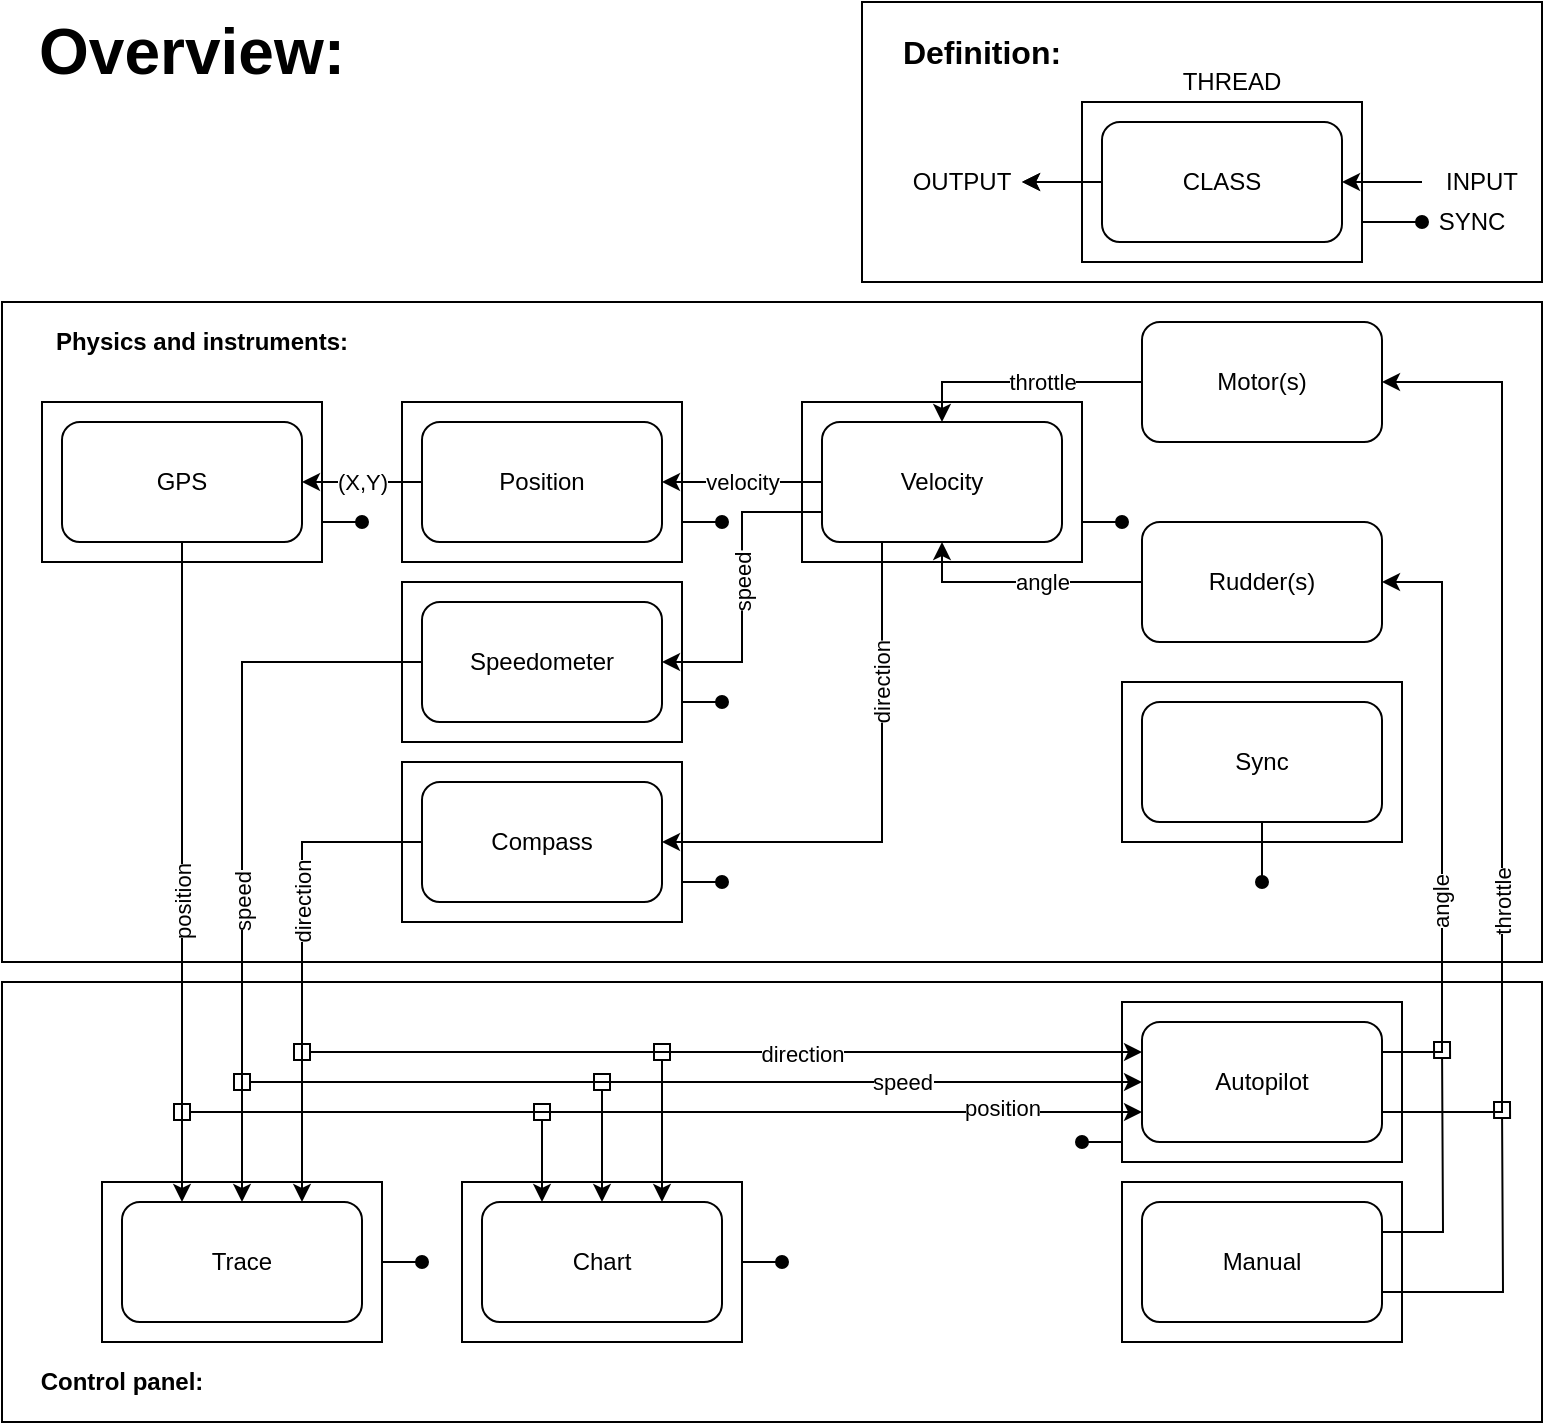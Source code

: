 <mxfile version="13.6.4" type="github">
  <diagram id="AU5qfzzmxcxvSxv4nViD" name="Page-1">
    <mxGraphModel dx="2444" dy="1986" grid="1" gridSize="10" guides="1" tooltips="1" connect="1" arrows="1" fold="1" page="1" pageScale="1" pageWidth="850" pageHeight="1100" math="0" shadow="0">
      <root>
        <mxCell id="0" />
        <mxCell id="1" parent="0" />
        <mxCell id="DwB9n4iS0L-O128gh8w2-14" value="" style="rounded=0;whiteSpace=wrap;html=1;fillColor=none;" vertex="1" parent="1">
          <mxGeometry x="-10" y="390" width="770" height="220" as="geometry" />
        </mxCell>
        <mxCell id="cy3KbnZWKvAGtibyREPJ-79" value="" style="rounded=0;whiteSpace=wrap;html=1;strokeColor=#000000;fillColor=none;" parent="1" vertex="1">
          <mxGeometry x="420" y="-100" width="340" height="140" as="geometry" />
        </mxCell>
        <mxCell id="cy3KbnZWKvAGtibyREPJ-66" value="" style="rounded=0;whiteSpace=wrap;html=1;fontColor=#333333;fillColor=none;" parent="1" vertex="1">
          <mxGeometry x="-10" y="50" width="770" height="330" as="geometry" />
        </mxCell>
        <mxCell id="cy3KbnZWKvAGtibyREPJ-4" value="Sync" style="rounded=1;whiteSpace=wrap;html=1;fillColor=none;" parent="1" vertex="1">
          <mxGeometry x="560" y="250" width="120" height="60" as="geometry" />
        </mxCell>
        <mxCell id="cy3KbnZWKvAGtibyREPJ-5" value="CLASS" style="rounded=1;whiteSpace=wrap;html=1;fillColor=none;" parent="1" vertex="1">
          <mxGeometry x="540" y="-40" width="120" height="60" as="geometry" />
        </mxCell>
        <mxCell id="cy3KbnZWKvAGtibyREPJ-6" value="" style="endArrow=classic;html=1;entryX=1;entryY=0.5;entryDx=0;entryDy=0;exitX=0;exitY=0.5;exitDx=0;exitDy=0;" parent="1" target="cy3KbnZWKvAGtibyREPJ-5" edge="1">
          <mxGeometry width="50" height="50" relative="1" as="geometry">
            <mxPoint x="700.0" y="-10" as="sourcePoint" />
            <mxPoint x="760" y="-40" as="targetPoint" />
          </mxGeometry>
        </mxCell>
        <mxCell id="cy3KbnZWKvAGtibyREPJ-7" value="INPUT" style="text;html=1;strokeColor=none;fillColor=none;align=center;verticalAlign=middle;whiteSpace=wrap;rounded=0;" parent="1" vertex="1">
          <mxGeometry x="705" y="-20" width="50" height="20" as="geometry" />
        </mxCell>
        <mxCell id="cy3KbnZWKvAGtibyREPJ-10" value="" style="endArrow=classic;html=1;exitX=0;exitY=0.5;exitDx=0;exitDy=0;" parent="1" source="cy3KbnZWKvAGtibyREPJ-5" edge="1">
          <mxGeometry width="50" height="50" relative="1" as="geometry">
            <mxPoint x="490" y="70" as="sourcePoint" />
            <mxPoint x="500" y="-10" as="targetPoint" />
          </mxGeometry>
        </mxCell>
        <mxCell id="cy3KbnZWKvAGtibyREPJ-72" value="" style="edgeStyle=orthogonalEdgeStyle;rounded=0;orthogonalLoop=1;jettySize=auto;html=1;startArrow=classic;startFill=1;endArrow=none;endFill=0;" parent="1" source="cy3KbnZWKvAGtibyREPJ-11" target="cy3KbnZWKvAGtibyREPJ-12" edge="1">
          <mxGeometry relative="1" as="geometry" />
        </mxCell>
        <mxCell id="cy3KbnZWKvAGtibyREPJ-11" value="OUTPUT" style="text;html=1;strokeColor=none;fillColor=none;align=center;verticalAlign=middle;whiteSpace=wrap;rounded=0;" parent="1" vertex="1">
          <mxGeometry x="440" y="-20" width="60" height="20" as="geometry" />
        </mxCell>
        <mxCell id="cy3KbnZWKvAGtibyREPJ-60" style="edgeStyle=orthogonalEdgeStyle;rounded=0;orthogonalLoop=1;jettySize=auto;html=1;exitX=1;exitY=0.75;exitDx=0;exitDy=0;endArrow=oval;endFill=1;" parent="1" source="cy3KbnZWKvAGtibyREPJ-12" edge="1">
          <mxGeometry relative="1" as="geometry">
            <mxPoint x="700" y="10" as="targetPoint" />
          </mxGeometry>
        </mxCell>
        <mxCell id="cy3KbnZWKvAGtibyREPJ-12" value="" style="rounded=0;whiteSpace=wrap;html=1;fillColor=none;" parent="1" vertex="1">
          <mxGeometry x="530" y="-50" width="140" height="80" as="geometry" />
        </mxCell>
        <mxCell id="cy3KbnZWKvAGtibyREPJ-13" value="THREAD" style="text;html=1;strokeColor=none;fillColor=none;align=center;verticalAlign=middle;whiteSpace=wrap;rounded=0;" parent="1" vertex="1">
          <mxGeometry x="580" y="-70" width="50" height="20" as="geometry" />
        </mxCell>
        <mxCell id="cy3KbnZWKvAGtibyREPJ-16" value="&lt;font size=&quot;1&quot;&gt;&lt;b style=&quot;font-size: 16px&quot;&gt;Definition:&lt;/b&gt;&lt;/font&gt;" style="text;html=1;strokeColor=none;fillColor=none;align=center;verticalAlign=middle;whiteSpace=wrap;rounded=0;" parent="1" vertex="1">
          <mxGeometry x="430" y="-90" width="100" height="30" as="geometry" />
        </mxCell>
        <mxCell id="cy3KbnZWKvAGtibyREPJ-17" value="" style="endArrow=oval;html=1;exitX=0.5;exitY=1;exitDx=0;exitDy=0;endFill=1;" parent="1" source="cy3KbnZWKvAGtibyREPJ-4" edge="1">
          <mxGeometry width="50" height="50" relative="1" as="geometry">
            <mxPoint x="630" y="390" as="sourcePoint" />
            <mxPoint x="620" y="340" as="targetPoint" />
          </mxGeometry>
        </mxCell>
        <mxCell id="cy3KbnZWKvAGtibyREPJ-31" style="edgeStyle=orthogonalEdgeStyle;rounded=0;orthogonalLoop=1;jettySize=auto;html=1;exitX=0;exitY=0.5;exitDx=0;exitDy=0;entryX=1;entryY=0.5;entryDx=0;entryDy=0;endArrow=classic;endFill=1;" parent="1" source="cy3KbnZWKvAGtibyREPJ-18" target="cy3KbnZWKvAGtibyREPJ-27" edge="1">
          <mxGeometry relative="1" as="geometry">
            <Array as="points">
              <mxPoint x="370" y="140" />
              <mxPoint x="370" y="140" />
            </Array>
          </mxGeometry>
        </mxCell>
        <mxCell id="cy3KbnZWKvAGtibyREPJ-32" value="velocity" style="edgeLabel;html=1;align=center;verticalAlign=middle;resizable=0;points=[];" parent="cy3KbnZWKvAGtibyREPJ-31" vertex="1" connectable="0">
          <mxGeometry x="-0.231" relative="1" as="geometry">
            <mxPoint x="-9.2" as="offset" />
          </mxGeometry>
        </mxCell>
        <mxCell id="cy3KbnZWKvAGtibyREPJ-40" style="edgeStyle=orthogonalEdgeStyle;rounded=0;orthogonalLoop=1;jettySize=auto;html=1;exitX=0;exitY=0.75;exitDx=0;exitDy=0;entryX=1;entryY=0.5;entryDx=0;entryDy=0;endArrow=classic;endFill=1;" parent="1" source="cy3KbnZWKvAGtibyREPJ-18" target="cy3KbnZWKvAGtibyREPJ-37" edge="1">
          <mxGeometry relative="1" as="geometry" />
        </mxCell>
        <mxCell id="cy3KbnZWKvAGtibyREPJ-42" value="speed" style="edgeLabel;html=1;align=center;verticalAlign=middle;resizable=0;points=[];rotation=-90;" parent="cy3KbnZWKvAGtibyREPJ-40" vertex="1" connectable="0">
          <mxGeometry x="-0.136" y="-2" relative="1" as="geometry">
            <mxPoint x="2" y="8.2" as="offset" />
          </mxGeometry>
        </mxCell>
        <mxCell id="cy3KbnZWKvAGtibyREPJ-18" value="Velocity" style="rounded=1;whiteSpace=wrap;html=1;fillColor=none;" parent="1" vertex="1">
          <mxGeometry x="400" y="110" width="120" height="60" as="geometry" />
        </mxCell>
        <mxCell id="cy3KbnZWKvAGtibyREPJ-22" style="edgeStyle=orthogonalEdgeStyle;rounded=0;orthogonalLoop=1;jettySize=auto;html=1;exitX=0;exitY=0.5;exitDx=0;exitDy=0;entryX=0.5;entryY=0;entryDx=0;entryDy=0;endArrow=classic;endFill=1;" parent="1" source="cy3KbnZWKvAGtibyREPJ-19" target="cy3KbnZWKvAGtibyREPJ-18" edge="1">
          <mxGeometry relative="1" as="geometry" />
        </mxCell>
        <mxCell id="cy3KbnZWKvAGtibyREPJ-25" value="throttle" style="edgeLabel;html=1;align=center;verticalAlign=middle;resizable=0;points=[];" parent="cy3KbnZWKvAGtibyREPJ-22" vertex="1" connectable="0">
          <mxGeometry x="0.033" relative="1" as="geometry">
            <mxPoint x="12" as="offset" />
          </mxGeometry>
        </mxCell>
        <mxCell id="cy3KbnZWKvAGtibyREPJ-19" value="Motor(s)" style="rounded=1;whiteSpace=wrap;html=1;fillColor=none;" parent="1" vertex="1">
          <mxGeometry x="560" y="60" width="120" height="60" as="geometry" />
        </mxCell>
        <mxCell id="cy3KbnZWKvAGtibyREPJ-23" style="edgeStyle=orthogonalEdgeStyle;rounded=0;orthogonalLoop=1;jettySize=auto;html=1;exitX=0;exitY=0.5;exitDx=0;exitDy=0;entryX=0.5;entryY=1;entryDx=0;entryDy=0;endArrow=classic;endFill=1;" parent="1" source="cy3KbnZWKvAGtibyREPJ-21" target="cy3KbnZWKvAGtibyREPJ-18" edge="1">
          <mxGeometry relative="1" as="geometry" />
        </mxCell>
        <mxCell id="cy3KbnZWKvAGtibyREPJ-26" value="angle" style="edgeLabel;html=1;align=center;verticalAlign=middle;resizable=0;points=[];" parent="cy3KbnZWKvAGtibyREPJ-23" vertex="1" connectable="0">
          <mxGeometry x="0.017" y="3" relative="1" as="geometry">
            <mxPoint x="11.2" y="-3" as="offset" />
          </mxGeometry>
        </mxCell>
        <mxCell id="cy3KbnZWKvAGtibyREPJ-64" style="edgeStyle=orthogonalEdgeStyle;rounded=0;orthogonalLoop=1;jettySize=auto;html=1;exitX=1;exitY=0.5;exitDx=0;exitDy=0;endArrow=none;endFill=0;startArrow=classic;startFill=1;entryX=1;entryY=0.25;entryDx=0;entryDy=0;" parent="1" source="cy3KbnZWKvAGtibyREPJ-21" edge="1" target="DwB9n4iS0L-O128gh8w2-4">
          <mxGeometry relative="1" as="geometry">
            <mxPoint x="690" y="425" as="targetPoint" />
            <Array as="points">
              <mxPoint x="710" y="190" />
              <mxPoint x="710" y="425" />
            </Array>
          </mxGeometry>
        </mxCell>
        <mxCell id="DwB9n4iS0L-O128gh8w2-49" value="angle" style="edgeLabel;html=1;align=center;verticalAlign=middle;resizable=0;points=[];rotation=270;" vertex="1" connectable="0" parent="cy3KbnZWKvAGtibyREPJ-64">
          <mxGeometry x="0.166" y="-1" relative="1" as="geometry">
            <mxPoint y="18" as="offset" />
          </mxGeometry>
        </mxCell>
        <mxCell id="cy3KbnZWKvAGtibyREPJ-21" value="Rudder(s)" style="rounded=1;whiteSpace=wrap;html=1;fillColor=none;" parent="1" vertex="1">
          <mxGeometry x="560" y="160" width="120" height="60" as="geometry" />
        </mxCell>
        <mxCell id="cy3KbnZWKvAGtibyREPJ-45" style="edgeStyle=orthogonalEdgeStyle;rounded=0;orthogonalLoop=1;jettySize=auto;html=1;exitX=0;exitY=0.5;exitDx=0;exitDy=0;entryX=1;entryY=0.5;entryDx=0;entryDy=0;endArrow=classic;endFill=1;" parent="1" source="cy3KbnZWKvAGtibyREPJ-27" target="cy3KbnZWKvAGtibyREPJ-44" edge="1">
          <mxGeometry relative="1" as="geometry">
            <Array as="points">
              <mxPoint x="160" y="140" />
              <mxPoint x="160" y="140" />
            </Array>
          </mxGeometry>
        </mxCell>
        <mxCell id="cy3KbnZWKvAGtibyREPJ-51" value="(X,Y)" style="edgeLabel;html=1;align=center;verticalAlign=middle;resizable=0;points=[];" parent="cy3KbnZWKvAGtibyREPJ-45" vertex="1" connectable="0">
          <mxGeometry x="0.333" y="-14" relative="1" as="geometry">
            <mxPoint x="10" y="14" as="offset" />
          </mxGeometry>
        </mxCell>
        <mxCell id="cy3KbnZWKvAGtibyREPJ-27" value="Position" style="rounded=1;whiteSpace=wrap;html=1;fillColor=none;" parent="1" vertex="1">
          <mxGeometry x="200" y="110" width="120" height="60" as="geometry" />
        </mxCell>
        <mxCell id="cy3KbnZWKvAGtibyREPJ-56" style="edgeStyle=orthogonalEdgeStyle;rounded=0;orthogonalLoop=1;jettySize=auto;html=1;exitX=1;exitY=0.75;exitDx=0;exitDy=0;endArrow=oval;endFill=1;" parent="1" source="cy3KbnZWKvAGtibyREPJ-28" edge="1">
          <mxGeometry relative="1" as="geometry">
            <mxPoint x="350" y="160.333" as="targetPoint" />
          </mxGeometry>
        </mxCell>
        <mxCell id="cy3KbnZWKvAGtibyREPJ-28" value="" style="rounded=0;whiteSpace=wrap;html=1;fillColor=none;" parent="1" vertex="1">
          <mxGeometry x="190" y="100" width="140" height="80" as="geometry" />
        </mxCell>
        <mxCell id="cy3KbnZWKvAGtibyREPJ-57" style="edgeStyle=orthogonalEdgeStyle;rounded=0;orthogonalLoop=1;jettySize=auto;html=1;exitX=1;exitY=0.75;exitDx=0;exitDy=0;endArrow=oval;endFill=1;" parent="1" source="cy3KbnZWKvAGtibyREPJ-29" edge="1">
          <mxGeometry relative="1" as="geometry">
            <mxPoint x="350" y="250.333" as="targetPoint" />
          </mxGeometry>
        </mxCell>
        <mxCell id="cy3KbnZWKvAGtibyREPJ-29" value="" style="rounded=0;whiteSpace=wrap;html=1;fillColor=none;" parent="1" vertex="1">
          <mxGeometry x="190" y="190" width="140" height="80" as="geometry" />
        </mxCell>
        <mxCell id="cy3KbnZWKvAGtibyREPJ-59" style="edgeStyle=orthogonalEdgeStyle;rounded=0;orthogonalLoop=1;jettySize=auto;html=1;exitX=1;exitY=0.75;exitDx=0;exitDy=0;endArrow=oval;endFill=1;" parent="1" source="cy3KbnZWKvAGtibyREPJ-34" edge="1">
          <mxGeometry relative="1" as="geometry">
            <mxPoint x="550" y="160.333" as="targetPoint" />
          </mxGeometry>
        </mxCell>
        <mxCell id="cy3KbnZWKvAGtibyREPJ-34" value="" style="rounded=0;whiteSpace=wrap;html=1;fillColor=none;" parent="1" vertex="1">
          <mxGeometry x="390" y="100" width="140" height="80" as="geometry" />
        </mxCell>
        <mxCell id="cy3KbnZWKvAGtibyREPJ-47" style="edgeStyle=orthogonalEdgeStyle;rounded=0;orthogonalLoop=1;jettySize=auto;html=1;exitX=0;exitY=0.5;exitDx=0;exitDy=0;endArrow=classic;endFill=1;entryX=0.5;entryY=0;entryDx=0;entryDy=0;" parent="1" source="cy3KbnZWKvAGtibyREPJ-37" edge="1" target="DwB9n4iS0L-O128gh8w2-1">
          <mxGeometry relative="1" as="geometry">
            <mxPoint x="110" y="480" as="targetPoint" />
          </mxGeometry>
        </mxCell>
        <mxCell id="cy3KbnZWKvAGtibyREPJ-53" value="speed" style="edgeLabel;html=1;align=center;verticalAlign=middle;resizable=0;points=[];rotation=-90;" parent="cy3KbnZWKvAGtibyREPJ-47" vertex="1" connectable="0">
          <mxGeometry x="0.629" relative="1" as="geometry">
            <mxPoint y="-83" as="offset" />
          </mxGeometry>
        </mxCell>
        <mxCell id="cy3KbnZWKvAGtibyREPJ-37" value="Speedometer" style="rounded=1;whiteSpace=wrap;html=1;fillColor=none;" parent="1" vertex="1">
          <mxGeometry x="200" y="200" width="120" height="60" as="geometry" />
        </mxCell>
        <mxCell id="cy3KbnZWKvAGtibyREPJ-48" style="edgeStyle=orthogonalEdgeStyle;rounded=0;orthogonalLoop=1;jettySize=auto;html=1;exitX=0;exitY=0.5;exitDx=0;exitDy=0;endArrow=classic;endFill=1;entryX=0.75;entryY=0;entryDx=0;entryDy=0;" parent="1" source="cy3KbnZWKvAGtibyREPJ-38" edge="1" target="DwB9n4iS0L-O128gh8w2-1">
          <mxGeometry relative="1" as="geometry">
            <mxPoint x="140" y="480" as="targetPoint" />
          </mxGeometry>
        </mxCell>
        <mxCell id="cy3KbnZWKvAGtibyREPJ-54" value="direction" style="edgeLabel;html=1;align=center;verticalAlign=middle;resizable=0;points=[];rotation=-90;" parent="cy3KbnZWKvAGtibyREPJ-48" vertex="1" connectable="0">
          <mxGeometry x="0.7" relative="1" as="geometry">
            <mxPoint y="-114.0" as="offset" />
          </mxGeometry>
        </mxCell>
        <mxCell id="cy3KbnZWKvAGtibyREPJ-38" value="Compass" style="rounded=1;whiteSpace=wrap;html=1;fillColor=none;" parent="1" vertex="1">
          <mxGeometry x="200" y="290" width="120" height="60" as="geometry" />
        </mxCell>
        <mxCell id="cy3KbnZWKvAGtibyREPJ-39" value="" style="endArrow=classic;html=1;exitX=0.25;exitY=1;exitDx=0;exitDy=0;entryX=1;entryY=0.5;entryDx=0;entryDy=0;rounded=0;" parent="1" source="cy3KbnZWKvAGtibyREPJ-18" target="cy3KbnZWKvAGtibyREPJ-38" edge="1">
          <mxGeometry width="50" height="50" relative="1" as="geometry">
            <mxPoint x="400" y="290" as="sourcePoint" />
            <mxPoint x="450" y="240" as="targetPoint" />
            <Array as="points">
              <mxPoint x="430" y="320" />
            </Array>
          </mxGeometry>
        </mxCell>
        <mxCell id="cy3KbnZWKvAGtibyREPJ-43" value="direction" style="edgeLabel;html=1;align=center;verticalAlign=middle;resizable=0;points=[];rotation=-90;" parent="cy3KbnZWKvAGtibyREPJ-39" vertex="1" connectable="0">
          <mxGeometry x="-0.246" y="2" relative="1" as="geometry">
            <mxPoint x="-2" y="-27.71" as="offset" />
          </mxGeometry>
        </mxCell>
        <mxCell id="cy3KbnZWKvAGtibyREPJ-58" style="edgeStyle=orthogonalEdgeStyle;rounded=0;orthogonalLoop=1;jettySize=auto;html=1;exitX=1;exitY=0.75;exitDx=0;exitDy=0;endArrow=oval;endFill=1;" parent="1" source="cy3KbnZWKvAGtibyREPJ-41" edge="1">
          <mxGeometry relative="1" as="geometry">
            <mxPoint x="350" y="340.333" as="targetPoint" />
          </mxGeometry>
        </mxCell>
        <mxCell id="cy3KbnZWKvAGtibyREPJ-41" value="" style="rounded=0;whiteSpace=wrap;html=1;fillColor=none;" parent="1" vertex="1">
          <mxGeometry x="190" y="280" width="140" height="80" as="geometry" />
        </mxCell>
        <mxCell id="cy3KbnZWKvAGtibyREPJ-46" style="edgeStyle=orthogonalEdgeStyle;rounded=0;orthogonalLoop=1;jettySize=auto;html=1;exitX=0.5;exitY=1;exitDx=0;exitDy=0;endArrow=classic;endFill=1;entryX=0.25;entryY=0;entryDx=0;entryDy=0;" parent="1" source="cy3KbnZWKvAGtibyREPJ-44" edge="1" target="DwB9n4iS0L-O128gh8w2-1">
          <mxGeometry relative="1" as="geometry">
            <mxPoint x="80" y="480" as="targetPoint" />
          </mxGeometry>
        </mxCell>
        <mxCell id="cy3KbnZWKvAGtibyREPJ-52" value="position" style="edgeLabel;html=1;align=center;verticalAlign=middle;resizable=0;points=[];rotation=-90;" parent="cy3KbnZWKvAGtibyREPJ-46" vertex="1" connectable="0">
          <mxGeometry x="-0.205" relative="1" as="geometry">
            <mxPoint y="49.0" as="offset" />
          </mxGeometry>
        </mxCell>
        <mxCell id="cy3KbnZWKvAGtibyREPJ-44" value="GPS" style="rounded=1;whiteSpace=wrap;html=1;fillColor=none;" parent="1" vertex="1">
          <mxGeometry x="20" y="110" width="120" height="60" as="geometry" />
        </mxCell>
        <mxCell id="cy3KbnZWKvAGtibyREPJ-49" value="" style="rounded=0;whiteSpace=wrap;html=1;fillColor=none;" parent="1" vertex="1">
          <mxGeometry x="10" y="100" width="140" height="80" as="geometry" />
        </mxCell>
        <mxCell id="cy3KbnZWKvAGtibyREPJ-55" value="" style="endArrow=oval;html=1;endFill=1;exitX=1;exitY=0.75;exitDx=0;exitDy=0;" parent="1" source="cy3KbnZWKvAGtibyREPJ-49" edge="1">
          <mxGeometry width="50" height="50" relative="1" as="geometry">
            <mxPoint x="160" y="170" as="sourcePoint" />
            <mxPoint x="170" y="160" as="targetPoint" />
          </mxGeometry>
        </mxCell>
        <mxCell id="cy3KbnZWKvAGtibyREPJ-61" value="SYNC" style="text;html=1;strokeColor=none;fillColor=none;align=center;verticalAlign=middle;whiteSpace=wrap;rounded=0;" parent="1" vertex="1">
          <mxGeometry x="705" width="40" height="20" as="geometry" />
        </mxCell>
        <mxCell id="cy3KbnZWKvAGtibyREPJ-62" value="" style="rounded=0;whiteSpace=wrap;html=1;fillColor=none;" parent="1" vertex="1">
          <mxGeometry x="550" y="240" width="140" height="80" as="geometry" />
        </mxCell>
        <mxCell id="cy3KbnZWKvAGtibyREPJ-63" value="" style="endArrow=classic;html=1;entryX=1;entryY=0.5;entryDx=0;entryDy=0;rounded=0;exitX=1;exitY=0.75;exitDx=0;exitDy=0;" parent="1" target="cy3KbnZWKvAGtibyREPJ-19" edge="1" source="DwB9n4iS0L-O128gh8w2-4">
          <mxGeometry width="50" height="50" relative="1" as="geometry">
            <mxPoint x="690" y="455" as="sourcePoint" />
            <mxPoint x="760" y="350" as="targetPoint" />
            <Array as="points">
              <mxPoint x="740" y="455" />
              <mxPoint x="740" y="90" />
            </Array>
          </mxGeometry>
        </mxCell>
        <mxCell id="DwB9n4iS0L-O128gh8w2-50" value="throttle" style="edgeLabel;html=1;align=center;verticalAlign=middle;resizable=0;points=[];rotation=-90;" vertex="1" connectable="0" parent="cy3KbnZWKvAGtibyREPJ-63">
          <mxGeometry x="-0.196" relative="1" as="geometry">
            <mxPoint y="30" as="offset" />
          </mxGeometry>
        </mxCell>
        <mxCell id="cy3KbnZWKvAGtibyREPJ-68" value="&lt;b&gt;Physics and instruments:&lt;/b&gt;" style="text;html=1;strokeColor=none;fillColor=none;align=center;verticalAlign=middle;whiteSpace=wrap;rounded=0;" parent="1" vertex="1">
          <mxGeometry y="60" width="180" height="20" as="geometry" />
        </mxCell>
        <mxCell id="cy3KbnZWKvAGtibyREPJ-70" value="&lt;b&gt;Control panel:&lt;/b&gt;" style="text;html=1;strokeColor=none;fillColor=none;align=center;verticalAlign=middle;whiteSpace=wrap;rounded=0;" parent="1" vertex="1">
          <mxGeometry y="580" width="100" height="20" as="geometry" />
        </mxCell>
        <mxCell id="cy3KbnZWKvAGtibyREPJ-78" value="&lt;b&gt;&lt;font style=&quot;font-size: 32px&quot;&gt;Overview:&lt;/font&gt;&lt;/b&gt;" style="text;html=1;strokeColor=none;fillColor=none;align=center;verticalAlign=middle;whiteSpace=wrap;rounded=0;" parent="1" vertex="1">
          <mxGeometry x="-10" y="-90" width="190" height="30" as="geometry" />
        </mxCell>
        <mxCell id="DwB9n4iS0L-O128gh8w2-38" style="edgeStyle=orthogonalEdgeStyle;rounded=0;orthogonalLoop=1;jettySize=auto;html=1;startArrow=none;startFill=0;endArrow=oval;endFill=1;endSize=6;strokeColor=#000000;exitX=1;exitY=0.5;exitDx=0;exitDy=0;" edge="1" parent="1" source="DwB9n4iS0L-O128gh8w2-31">
          <mxGeometry relative="1" as="geometry">
            <mxPoint x="200" y="530" as="targetPoint" />
            <mxPoint x="190" y="530" as="sourcePoint" />
          </mxGeometry>
        </mxCell>
        <mxCell id="DwB9n4iS0L-O128gh8w2-1" value="Trace" style="rounded=1;whiteSpace=wrap;html=1;" vertex="1" parent="1">
          <mxGeometry x="50" y="500" width="120" height="60" as="geometry" />
        </mxCell>
        <mxCell id="DwB9n4iS0L-O128gh8w2-40" style="edgeStyle=orthogonalEdgeStyle;rounded=0;orthogonalLoop=1;jettySize=auto;html=1;exitX=1;exitY=0.5;exitDx=0;exitDy=0;startArrow=none;startFill=0;endArrow=oval;endFill=1;endSize=6;strokeColor=#000000;" edge="1" parent="1" source="DwB9n4iS0L-O128gh8w2-32">
          <mxGeometry relative="1" as="geometry">
            <mxPoint x="380" y="530.333" as="targetPoint" />
          </mxGeometry>
        </mxCell>
        <mxCell id="DwB9n4iS0L-O128gh8w2-2" value="Chart" style="rounded=1;whiteSpace=wrap;html=1;" vertex="1" parent="1">
          <mxGeometry x="230" y="500" width="120" height="60" as="geometry" />
        </mxCell>
        <mxCell id="DwB9n4iS0L-O128gh8w2-3" value="Manual" style="rounded=1;whiteSpace=wrap;html=1;" vertex="1" parent="1">
          <mxGeometry x="560" y="500" width="120" height="60" as="geometry" />
        </mxCell>
        <mxCell id="DwB9n4iS0L-O128gh8w2-9" style="edgeStyle=orthogonalEdgeStyle;rounded=0;orthogonalLoop=1;jettySize=auto;html=1;endArrow=box;endFill=0;exitX=1;exitY=0.25;exitDx=0;exitDy=0;" edge="1" parent="1" source="DwB9n4iS0L-O128gh8w2-3">
          <mxGeometry relative="1" as="geometry">
            <mxPoint x="710" y="420" as="targetPoint" />
            <mxPoint x="690" y="515" as="sourcePoint" />
          </mxGeometry>
        </mxCell>
        <mxCell id="DwB9n4iS0L-O128gh8w2-10" style="edgeStyle=orthogonalEdgeStyle;rounded=0;orthogonalLoop=1;jettySize=auto;html=1;endArrow=box;endFill=0;exitX=1;exitY=0.75;exitDx=0;exitDy=0;" edge="1" parent="1" source="DwB9n4iS0L-O128gh8w2-3">
          <mxGeometry relative="1" as="geometry">
            <mxPoint x="740" y="450" as="targetPoint" />
            <mxPoint x="690" y="545" as="sourcePoint" />
          </mxGeometry>
        </mxCell>
        <mxCell id="DwB9n4iS0L-O128gh8w2-4" value="Autopilot" style="rounded=1;whiteSpace=wrap;html=1;" vertex="1" parent="1">
          <mxGeometry x="560" y="410" width="120" height="60" as="geometry" />
        </mxCell>
        <mxCell id="DwB9n4iS0L-O128gh8w2-19" value="" style="endArrow=classic;html=1;strokeColor=#000000;startArrow=box;startFill=0;endSize=6;entryX=0;entryY=0.25;entryDx=0;entryDy=0;" edge="1" parent="1" target="DwB9n4iS0L-O128gh8w2-4">
          <mxGeometry width="50" height="50" relative="1" as="geometry">
            <mxPoint x="136" y="425" as="sourcePoint" />
            <mxPoint x="550" y="425" as="targetPoint" />
            <Array as="points">
              <mxPoint x="150" y="425" />
            </Array>
          </mxGeometry>
        </mxCell>
        <mxCell id="DwB9n4iS0L-O128gh8w2-46" value="direction" style="edgeLabel;html=1;align=center;verticalAlign=middle;resizable=0;points=[];" vertex="1" connectable="0" parent="DwB9n4iS0L-O128gh8w2-19">
          <mxGeometry x="0.274" y="-1" relative="1" as="geometry">
            <mxPoint x="-16" as="offset" />
          </mxGeometry>
        </mxCell>
        <mxCell id="DwB9n4iS0L-O128gh8w2-23" value="" style="endArrow=classic;html=1;strokeColor=#000000;startArrow=box;startFill=0;entryX=0;entryY=0.5;entryDx=0;entryDy=0;" edge="1" parent="1" target="DwB9n4iS0L-O128gh8w2-4">
          <mxGeometry width="50" height="50" relative="1" as="geometry">
            <mxPoint x="106" y="440" as="sourcePoint" />
            <mxPoint x="550" y="440" as="targetPoint" />
          </mxGeometry>
        </mxCell>
        <mxCell id="DwB9n4iS0L-O128gh8w2-47" value="speed" style="edgeLabel;html=1;align=center;verticalAlign=middle;resizable=0;points=[];" vertex="1" connectable="0" parent="DwB9n4iS0L-O128gh8w2-23">
          <mxGeometry x="0.542" y="-1" relative="1" as="geometry">
            <mxPoint x="-16" y="-1" as="offset" />
          </mxGeometry>
        </mxCell>
        <mxCell id="DwB9n4iS0L-O128gh8w2-24" value="" style="endArrow=classic;html=1;strokeColor=#000000;startArrow=box;startFill=0;entryX=0;entryY=0.75;entryDx=0;entryDy=0;" edge="1" parent="1" target="DwB9n4iS0L-O128gh8w2-4">
          <mxGeometry width="50" height="50" relative="1" as="geometry">
            <mxPoint x="76" y="455" as="sourcePoint" />
            <mxPoint x="550" y="455" as="targetPoint" />
          </mxGeometry>
        </mxCell>
        <mxCell id="DwB9n4iS0L-O128gh8w2-48" value="position" style="edgeLabel;html=1;align=center;verticalAlign=middle;resizable=0;points=[];" vertex="1" connectable="0" parent="DwB9n4iS0L-O128gh8w2-24">
          <mxGeometry x="0.773" y="2" relative="1" as="geometry">
            <mxPoint x="-15" as="offset" />
          </mxGeometry>
        </mxCell>
        <mxCell id="DwB9n4iS0L-O128gh8w2-28" value="" style="endArrow=classic;html=1;strokeColor=#000000;entryX=0.25;entryY=0;entryDx=0;entryDy=0;startArrow=box;startFill=0;" edge="1" parent="1" target="DwB9n4iS0L-O128gh8w2-2">
          <mxGeometry width="50" height="50" relative="1" as="geometry">
            <mxPoint x="260" y="451" as="sourcePoint" />
            <mxPoint x="350" y="510" as="targetPoint" />
          </mxGeometry>
        </mxCell>
        <mxCell id="DwB9n4iS0L-O128gh8w2-29" value="" style="endArrow=classic;html=1;strokeColor=#000000;startArrow=box;startFill=0;" edge="1" parent="1" target="DwB9n4iS0L-O128gh8w2-2">
          <mxGeometry width="50" height="50" relative="1" as="geometry">
            <mxPoint x="290" y="436" as="sourcePoint" />
            <mxPoint x="340" y="510" as="targetPoint" />
          </mxGeometry>
        </mxCell>
        <mxCell id="DwB9n4iS0L-O128gh8w2-30" value="" style="endArrow=classic;html=1;strokeColor=#000000;entryX=0.75;entryY=0;entryDx=0;entryDy=0;startArrow=box;startFill=0;" edge="1" parent="1" target="DwB9n4iS0L-O128gh8w2-2">
          <mxGeometry width="50" height="50" relative="1" as="geometry">
            <mxPoint x="320" y="421" as="sourcePoint" />
            <mxPoint x="370" y="510" as="targetPoint" />
          </mxGeometry>
        </mxCell>
        <mxCell id="DwB9n4iS0L-O128gh8w2-31" value="" style="rounded=0;whiteSpace=wrap;html=1;fillColor=none;" vertex="1" parent="1">
          <mxGeometry x="40" y="490" width="140" height="80" as="geometry" />
        </mxCell>
        <mxCell id="DwB9n4iS0L-O128gh8w2-32" value="" style="rounded=0;whiteSpace=wrap;html=1;fillColor=none;" vertex="1" parent="1">
          <mxGeometry x="220" y="490" width="140" height="80" as="geometry" />
        </mxCell>
        <mxCell id="DwB9n4iS0L-O128gh8w2-34" value="" style="rounded=0;whiteSpace=wrap;html=1;fillColor=none;" vertex="1" parent="1">
          <mxGeometry x="550" y="400" width="140" height="80" as="geometry" />
        </mxCell>
        <mxCell id="DwB9n4iS0L-O128gh8w2-42" value="" style="endArrow=oval;html=1;strokeColor=#000000;endFill=1;" edge="1" parent="1">
          <mxGeometry width="50" height="50" relative="1" as="geometry">
            <mxPoint x="550" y="470" as="sourcePoint" />
            <mxPoint x="530" y="470" as="targetPoint" />
          </mxGeometry>
        </mxCell>
        <mxCell id="DwB9n4iS0L-O128gh8w2-45" value="" style="rounded=0;whiteSpace=wrap;html=1;fillColor=none;" vertex="1" parent="1">
          <mxGeometry x="550" y="490" width="140" height="80" as="geometry" />
        </mxCell>
      </root>
    </mxGraphModel>
  </diagram>
</mxfile>
